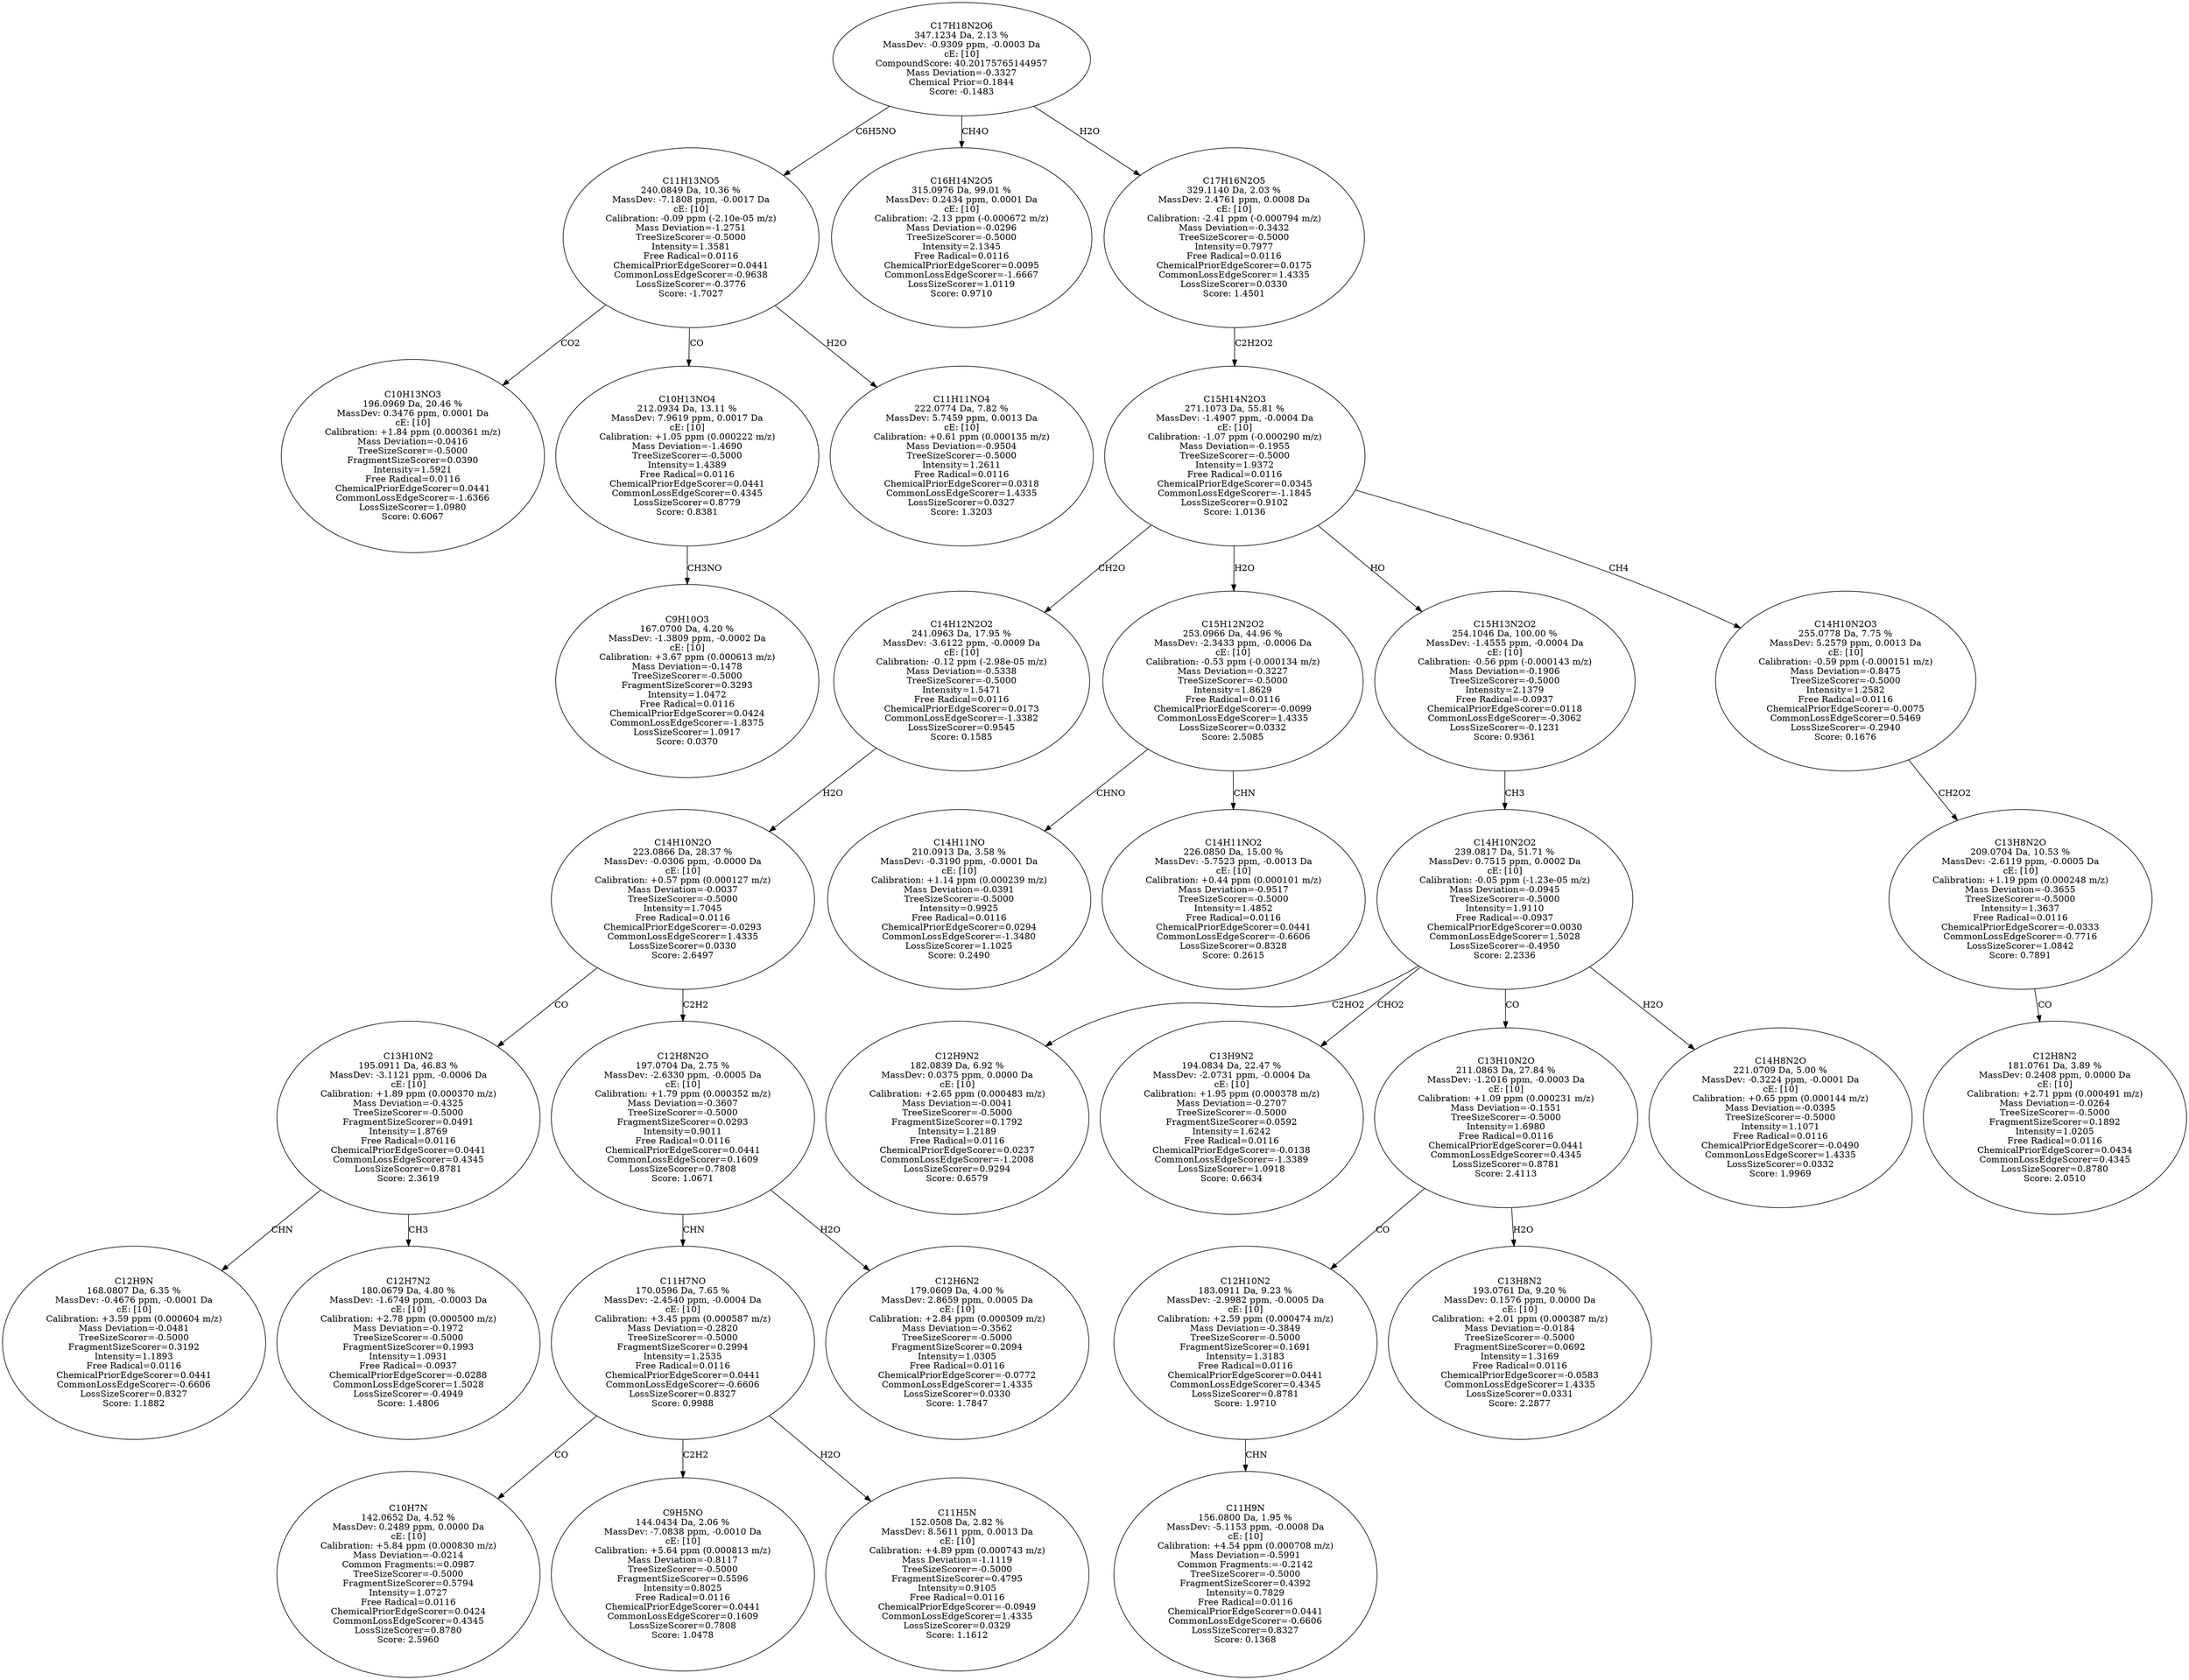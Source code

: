 strict digraph {
v1 [label="C10H13NO3\n196.0969 Da, 20.46 %\nMassDev: 0.3476 ppm, 0.0001 Da\ncE: [10]\nCalibration: +1.84 ppm (0.000361 m/z)\nMass Deviation=-0.0416\nTreeSizeScorer=-0.5000\nFragmentSizeScorer=0.0390\nIntensity=1.5921\nFree Radical=0.0116\nChemicalPriorEdgeScorer=0.0441\nCommonLossEdgeScorer=-1.6366\nLossSizeScorer=1.0980\nScore: 0.6067"];
v2 [label="C9H10O3\n167.0700 Da, 4.20 %\nMassDev: -1.3809 ppm, -0.0002 Da\ncE: [10]\nCalibration: +3.67 ppm (0.000613 m/z)\nMass Deviation=-0.1478\nTreeSizeScorer=-0.5000\nFragmentSizeScorer=0.3293\nIntensity=1.0472\nFree Radical=0.0116\nChemicalPriorEdgeScorer=0.0424\nCommonLossEdgeScorer=-1.8375\nLossSizeScorer=1.0917\nScore: 0.0370"];
v3 [label="C10H13NO4\n212.0934 Da, 13.11 %\nMassDev: 7.9619 ppm, 0.0017 Da\ncE: [10]\nCalibration: +1.05 ppm (0.000222 m/z)\nMass Deviation=-1.4690\nTreeSizeScorer=-0.5000\nIntensity=1.4389\nFree Radical=0.0116\nChemicalPriorEdgeScorer=0.0441\nCommonLossEdgeScorer=0.4345\nLossSizeScorer=0.8779\nScore: 0.8381"];
v4 [label="C11H11NO4\n222.0774 Da, 7.82 %\nMassDev: 5.7459 ppm, 0.0013 Da\ncE: [10]\nCalibration: +0.61 ppm (0.000135 m/z)\nMass Deviation=-0.9504\nTreeSizeScorer=-0.5000\nIntensity=1.2611\nFree Radical=0.0116\nChemicalPriorEdgeScorer=0.0318\nCommonLossEdgeScorer=1.4335\nLossSizeScorer=0.0327\nScore: 1.3203"];
v5 [label="C11H13NO5\n240.0849 Da, 10.36 %\nMassDev: -7.1808 ppm, -0.0017 Da\ncE: [10]\nCalibration: -0.09 ppm (-2.10e-05 m/z)\nMass Deviation=-1.2751\nTreeSizeScorer=-0.5000\nIntensity=1.3581\nFree Radical=0.0116\nChemicalPriorEdgeScorer=0.0441\nCommonLossEdgeScorer=-0.9638\nLossSizeScorer=-0.3776\nScore: -1.7027"];
v6 [label="C16H14N2O5\n315.0976 Da, 99.01 %\nMassDev: 0.2434 ppm, 0.0001 Da\ncE: [10]\nCalibration: -2.13 ppm (-0.000672 m/z)\nMass Deviation=-0.0296\nTreeSizeScorer=-0.5000\nIntensity=2.1345\nFree Radical=0.0116\nChemicalPriorEdgeScorer=0.0095\nCommonLossEdgeScorer=-1.6667\nLossSizeScorer=1.0119\nScore: 0.9710"];
v7 [label="C12H9N\n168.0807 Da, 6.35 %\nMassDev: -0.4676 ppm, -0.0001 Da\ncE: [10]\nCalibration: +3.59 ppm (0.000604 m/z)\nMass Deviation=-0.0481\nTreeSizeScorer=-0.5000\nFragmentSizeScorer=0.3192\nIntensity=1.1893\nFree Radical=0.0116\nChemicalPriorEdgeScorer=0.0441\nCommonLossEdgeScorer=-0.6606\nLossSizeScorer=0.8327\nScore: 1.1882"];
v8 [label="C12H7N2\n180.0679 Da, 4.80 %\nMassDev: -1.6749 ppm, -0.0003 Da\ncE: [10]\nCalibration: +2.78 ppm (0.000500 m/z)\nMass Deviation=-0.1972\nTreeSizeScorer=-0.5000\nFragmentSizeScorer=0.1993\nIntensity=1.0931\nFree Radical=-0.0937\nChemicalPriorEdgeScorer=-0.0288\nCommonLossEdgeScorer=1.5028\nLossSizeScorer=-0.4949\nScore: 1.4806"];
v9 [label="C13H10N2\n195.0911 Da, 46.83 %\nMassDev: -3.1121 ppm, -0.0006 Da\ncE: [10]\nCalibration: +1.89 ppm (0.000370 m/z)\nMass Deviation=-0.4325\nTreeSizeScorer=-0.5000\nFragmentSizeScorer=0.0491\nIntensity=1.8769\nFree Radical=0.0116\nChemicalPriorEdgeScorer=0.0441\nCommonLossEdgeScorer=0.4345\nLossSizeScorer=0.8781\nScore: 2.3619"];
v10 [label="C10H7N\n142.0652 Da, 4.52 %\nMassDev: 0.2489 ppm, 0.0000 Da\ncE: [10]\nCalibration: +5.84 ppm (0.000830 m/z)\nMass Deviation=-0.0214\nCommon Fragments:=0.0987\nTreeSizeScorer=-0.5000\nFragmentSizeScorer=0.5794\nIntensity=1.0727\nFree Radical=0.0116\nChemicalPriorEdgeScorer=0.0424\nCommonLossEdgeScorer=0.4345\nLossSizeScorer=0.8780\nScore: 2.5960"];
v11 [label="C9H5NO\n144.0434 Da, 2.06 %\nMassDev: -7.0838 ppm, -0.0010 Da\ncE: [10]\nCalibration: +5.64 ppm (0.000813 m/z)\nMass Deviation=-0.8117\nTreeSizeScorer=-0.5000\nFragmentSizeScorer=0.5596\nIntensity=0.8025\nFree Radical=0.0116\nChemicalPriorEdgeScorer=0.0441\nCommonLossEdgeScorer=0.1609\nLossSizeScorer=0.7808\nScore: 1.0478"];
v12 [label="C11H5N\n152.0508 Da, 2.82 %\nMassDev: 8.5611 ppm, 0.0013 Da\ncE: [10]\nCalibration: +4.89 ppm (0.000743 m/z)\nMass Deviation=-1.1119\nTreeSizeScorer=-0.5000\nFragmentSizeScorer=0.4795\nIntensity=0.9105\nFree Radical=0.0116\nChemicalPriorEdgeScorer=-0.0949\nCommonLossEdgeScorer=1.4335\nLossSizeScorer=0.0329\nScore: 1.1612"];
v13 [label="C11H7NO\n170.0596 Da, 7.65 %\nMassDev: -2.4540 ppm, -0.0004 Da\ncE: [10]\nCalibration: +3.45 ppm (0.000587 m/z)\nMass Deviation=-0.2820\nTreeSizeScorer=-0.5000\nFragmentSizeScorer=0.2994\nIntensity=1.2535\nFree Radical=0.0116\nChemicalPriorEdgeScorer=0.0441\nCommonLossEdgeScorer=-0.6606\nLossSizeScorer=0.8327\nScore: 0.9988"];
v14 [label="C12H6N2\n179.0609 Da, 4.00 %\nMassDev: 2.8659 ppm, 0.0005 Da\ncE: [10]\nCalibration: +2.84 ppm (0.000509 m/z)\nMass Deviation=-0.3562\nTreeSizeScorer=-0.5000\nFragmentSizeScorer=0.2094\nIntensity=1.0305\nFree Radical=0.0116\nChemicalPriorEdgeScorer=-0.0772\nCommonLossEdgeScorer=1.4335\nLossSizeScorer=0.0330\nScore: 1.7847"];
v15 [label="C12H8N2O\n197.0704 Da, 2.75 %\nMassDev: -2.6330 ppm, -0.0005 Da\ncE: [10]\nCalibration: +1.79 ppm (0.000352 m/z)\nMass Deviation=-0.3607\nTreeSizeScorer=-0.5000\nFragmentSizeScorer=0.0293\nIntensity=0.9011\nFree Radical=0.0116\nChemicalPriorEdgeScorer=0.0441\nCommonLossEdgeScorer=0.1609\nLossSizeScorer=0.7808\nScore: 1.0671"];
v16 [label="C14H10N2O\n223.0866 Da, 28.37 %\nMassDev: -0.0306 ppm, -0.0000 Da\ncE: [10]\nCalibration: +0.57 ppm (0.000127 m/z)\nMass Deviation=-0.0037\nTreeSizeScorer=-0.5000\nIntensity=1.7045\nFree Radical=0.0116\nChemicalPriorEdgeScorer=-0.0293\nCommonLossEdgeScorer=1.4335\nLossSizeScorer=0.0330\nScore: 2.6497"];
v17 [label="C14H12N2O2\n241.0963 Da, 17.95 %\nMassDev: -3.6122 ppm, -0.0009 Da\ncE: [10]\nCalibration: -0.12 ppm (-2.98e-05 m/z)\nMass Deviation=-0.5338\nTreeSizeScorer=-0.5000\nIntensity=1.5471\nFree Radical=0.0116\nChemicalPriorEdgeScorer=0.0173\nCommonLossEdgeScorer=-1.3382\nLossSizeScorer=0.9545\nScore: 0.1585"];
v18 [label="C14H11NO\n210.0913 Da, 3.58 %\nMassDev: -0.3190 ppm, -0.0001 Da\ncE: [10]\nCalibration: +1.14 ppm (0.000239 m/z)\nMass Deviation=-0.0391\nTreeSizeScorer=-0.5000\nIntensity=0.9925\nFree Radical=0.0116\nChemicalPriorEdgeScorer=0.0294\nCommonLossEdgeScorer=-1.3480\nLossSizeScorer=1.1025\nScore: 0.2490"];
v19 [label="C14H11NO2\n226.0850 Da, 15.00 %\nMassDev: -5.7523 ppm, -0.0013 Da\ncE: [10]\nCalibration: +0.44 ppm (0.000101 m/z)\nMass Deviation=-0.9517\nTreeSizeScorer=-0.5000\nIntensity=1.4852\nFree Radical=0.0116\nChemicalPriorEdgeScorer=0.0441\nCommonLossEdgeScorer=-0.6606\nLossSizeScorer=0.8328\nScore: 0.2615"];
v20 [label="C15H12N2O2\n253.0966 Da, 44.96 %\nMassDev: -2.3433 ppm, -0.0006 Da\ncE: [10]\nCalibration: -0.53 ppm (-0.000134 m/z)\nMass Deviation=-0.3227\nTreeSizeScorer=-0.5000\nIntensity=1.8629\nFree Radical=0.0116\nChemicalPriorEdgeScorer=-0.0099\nCommonLossEdgeScorer=1.4335\nLossSizeScorer=0.0332\nScore: 2.5085"];
v21 [label="C12H9N2\n182.0839 Da, 6.92 %\nMassDev: 0.0375 ppm, 0.0000 Da\ncE: [10]\nCalibration: +2.65 ppm (0.000483 m/z)\nMass Deviation=-0.0041\nTreeSizeScorer=-0.5000\nFragmentSizeScorer=0.1792\nIntensity=1.2189\nFree Radical=0.0116\nChemicalPriorEdgeScorer=0.0237\nCommonLossEdgeScorer=-1.2008\nLossSizeScorer=0.9294\nScore: 0.6579"];
v22 [label="C13H9N2\n194.0834 Da, 22.47 %\nMassDev: -2.0731 ppm, -0.0004 Da\ncE: [10]\nCalibration: +1.95 ppm (0.000378 m/z)\nMass Deviation=-0.2707\nTreeSizeScorer=-0.5000\nFragmentSizeScorer=0.0592\nIntensity=1.6242\nFree Radical=0.0116\nChemicalPriorEdgeScorer=-0.0138\nCommonLossEdgeScorer=-1.3389\nLossSizeScorer=1.0918\nScore: 0.6634"];
v23 [label="C11H9N\n156.0800 Da, 1.95 %\nMassDev: -5.1153 ppm, -0.0008 Da\ncE: [10]\nCalibration: +4.54 ppm (0.000708 m/z)\nMass Deviation=-0.5991\nCommon Fragments:=-0.2142\nTreeSizeScorer=-0.5000\nFragmentSizeScorer=0.4392\nIntensity=0.7829\nFree Radical=0.0116\nChemicalPriorEdgeScorer=0.0441\nCommonLossEdgeScorer=-0.6606\nLossSizeScorer=0.8327\nScore: 0.1368"];
v24 [label="C12H10N2\n183.0911 Da, 9.23 %\nMassDev: -2.9982 ppm, -0.0005 Da\ncE: [10]\nCalibration: +2.59 ppm (0.000474 m/z)\nMass Deviation=-0.3849\nTreeSizeScorer=-0.5000\nFragmentSizeScorer=0.1691\nIntensity=1.3183\nFree Radical=0.0116\nChemicalPriorEdgeScorer=0.0441\nCommonLossEdgeScorer=0.4345\nLossSizeScorer=0.8781\nScore: 1.9710"];
v25 [label="C13H8N2\n193.0761 Da, 9.20 %\nMassDev: 0.1576 ppm, 0.0000 Da\ncE: [10]\nCalibration: +2.01 ppm (0.000387 m/z)\nMass Deviation=-0.0184\nTreeSizeScorer=-0.5000\nFragmentSizeScorer=0.0692\nIntensity=1.3169\nFree Radical=0.0116\nChemicalPriorEdgeScorer=-0.0583\nCommonLossEdgeScorer=1.4335\nLossSizeScorer=0.0331\nScore: 2.2877"];
v26 [label="C13H10N2O\n211.0863 Da, 27.84 %\nMassDev: -1.2016 ppm, -0.0003 Da\ncE: [10]\nCalibration: +1.09 ppm (0.000231 m/z)\nMass Deviation=-0.1551\nTreeSizeScorer=-0.5000\nIntensity=1.6980\nFree Radical=0.0116\nChemicalPriorEdgeScorer=0.0441\nCommonLossEdgeScorer=0.4345\nLossSizeScorer=0.8781\nScore: 2.4113"];
v27 [label="C14H8N2O\n221.0709 Da, 5.00 %\nMassDev: -0.3224 ppm, -0.0001 Da\ncE: [10]\nCalibration: +0.65 ppm (0.000144 m/z)\nMass Deviation=-0.0395\nTreeSizeScorer=-0.5000\nIntensity=1.1071\nFree Radical=0.0116\nChemicalPriorEdgeScorer=-0.0490\nCommonLossEdgeScorer=1.4335\nLossSizeScorer=0.0332\nScore: 1.9969"];
v28 [label="C14H10N2O2\n239.0817 Da, 51.71 %\nMassDev: 0.7515 ppm, 0.0002 Da\ncE: [10]\nCalibration: -0.05 ppm (-1.23e-05 m/z)\nMass Deviation=-0.0945\nTreeSizeScorer=-0.5000\nIntensity=1.9110\nFree Radical=-0.0937\nChemicalPriorEdgeScorer=0.0030\nCommonLossEdgeScorer=1.5028\nLossSizeScorer=-0.4950\nScore: 2.2336"];
v29 [label="C15H13N2O2\n254.1046 Da, 100.00 %\nMassDev: -1.4555 ppm, -0.0004 Da\ncE: [10]\nCalibration: -0.56 ppm (-0.000143 m/z)\nMass Deviation=-0.1906\nTreeSizeScorer=-0.5000\nIntensity=2.1379\nFree Radical=-0.0937\nChemicalPriorEdgeScorer=0.0118\nCommonLossEdgeScorer=-0.3062\nLossSizeScorer=-0.1231\nScore: 0.9361"];
v30 [label="C12H8N2\n181.0761 Da, 3.89 %\nMassDev: 0.2408 ppm, 0.0000 Da\ncE: [10]\nCalibration: +2.71 ppm (0.000491 m/z)\nMass Deviation=-0.0264\nTreeSizeScorer=-0.5000\nFragmentSizeScorer=0.1892\nIntensity=1.0205\nFree Radical=0.0116\nChemicalPriorEdgeScorer=0.0434\nCommonLossEdgeScorer=0.4345\nLossSizeScorer=0.8780\nScore: 2.0510"];
v31 [label="C13H8N2O\n209.0704 Da, 10.53 %\nMassDev: -2.6119 ppm, -0.0005 Da\ncE: [10]\nCalibration: +1.19 ppm (0.000248 m/z)\nMass Deviation=-0.3655\nTreeSizeScorer=-0.5000\nIntensity=1.3637\nFree Radical=0.0116\nChemicalPriorEdgeScorer=-0.0333\nCommonLossEdgeScorer=-0.7716\nLossSizeScorer=1.0842\nScore: 0.7891"];
v32 [label="C14H10N2O3\n255.0778 Da, 7.75 %\nMassDev: 5.2579 ppm, 0.0013 Da\ncE: [10]\nCalibration: -0.59 ppm (-0.000151 m/z)\nMass Deviation=-0.8475\nTreeSizeScorer=-0.5000\nIntensity=1.2582\nFree Radical=0.0116\nChemicalPriorEdgeScorer=-0.0075\nCommonLossEdgeScorer=0.5469\nLossSizeScorer=-0.2940\nScore: 0.1676"];
v33 [label="C15H14N2O3\n271.1073 Da, 55.81 %\nMassDev: -1.4907 ppm, -0.0004 Da\ncE: [10]\nCalibration: -1.07 ppm (-0.000290 m/z)\nMass Deviation=-0.1955\nTreeSizeScorer=-0.5000\nIntensity=1.9372\nFree Radical=0.0116\nChemicalPriorEdgeScorer=0.0345\nCommonLossEdgeScorer=-1.1845\nLossSizeScorer=0.9102\nScore: 1.0136"];
v34 [label="C17H16N2O5\n329.1140 Da, 2.03 %\nMassDev: 2.4761 ppm, 0.0008 Da\ncE: [10]\nCalibration: -2.41 ppm (-0.000794 m/z)\nMass Deviation=-0.3432\nTreeSizeScorer=-0.5000\nIntensity=0.7977\nFree Radical=0.0116\nChemicalPriorEdgeScorer=0.0175\nCommonLossEdgeScorer=1.4335\nLossSizeScorer=0.0330\nScore: 1.4501"];
v35 [label="C17H18N2O6\n347.1234 Da, 2.13 %\nMassDev: -0.9309 ppm, -0.0003 Da\ncE: [10]\nCompoundScore: 40.20175765144957\nMass Deviation=-0.3327\nChemical Prior=0.1844\nScore: -0.1483"];
v5 -> v1 [label="CO2"];
v3 -> v2 [label="CH3NO"];
v5 -> v3 [label="CO"];
v5 -> v4 [label="H2O"];
v35 -> v5 [label="C6H5NO"];
v35 -> v6 [label="CH4O"];
v9 -> v7 [label="CHN"];
v9 -> v8 [label="CH3"];
v16 -> v9 [label="CO"];
v13 -> v10 [label="CO"];
v13 -> v11 [label="C2H2"];
v13 -> v12 [label="H2O"];
v15 -> v13 [label="CHN"];
v15 -> v14 [label="H2O"];
v16 -> v15 [label="C2H2"];
v17 -> v16 [label="H2O"];
v33 -> v17 [label="CH2O"];
v20 -> v18 [label="CHNO"];
v20 -> v19 [label="CHN"];
v33 -> v20 [label="H2O"];
v28 -> v21 [label="C2HO2"];
v28 -> v22 [label="CHO2"];
v24 -> v23 [label="CHN"];
v26 -> v24 [label="CO"];
v26 -> v25 [label="H2O"];
v28 -> v26 [label="CO"];
v28 -> v27 [label="H2O"];
v29 -> v28 [label="CH3"];
v33 -> v29 [label="HO"];
v31 -> v30 [label="CO"];
v32 -> v31 [label="CH2O2"];
v33 -> v32 [label="CH4"];
v34 -> v33 [label="C2H2O2"];
v35 -> v34 [label="H2O"];
}